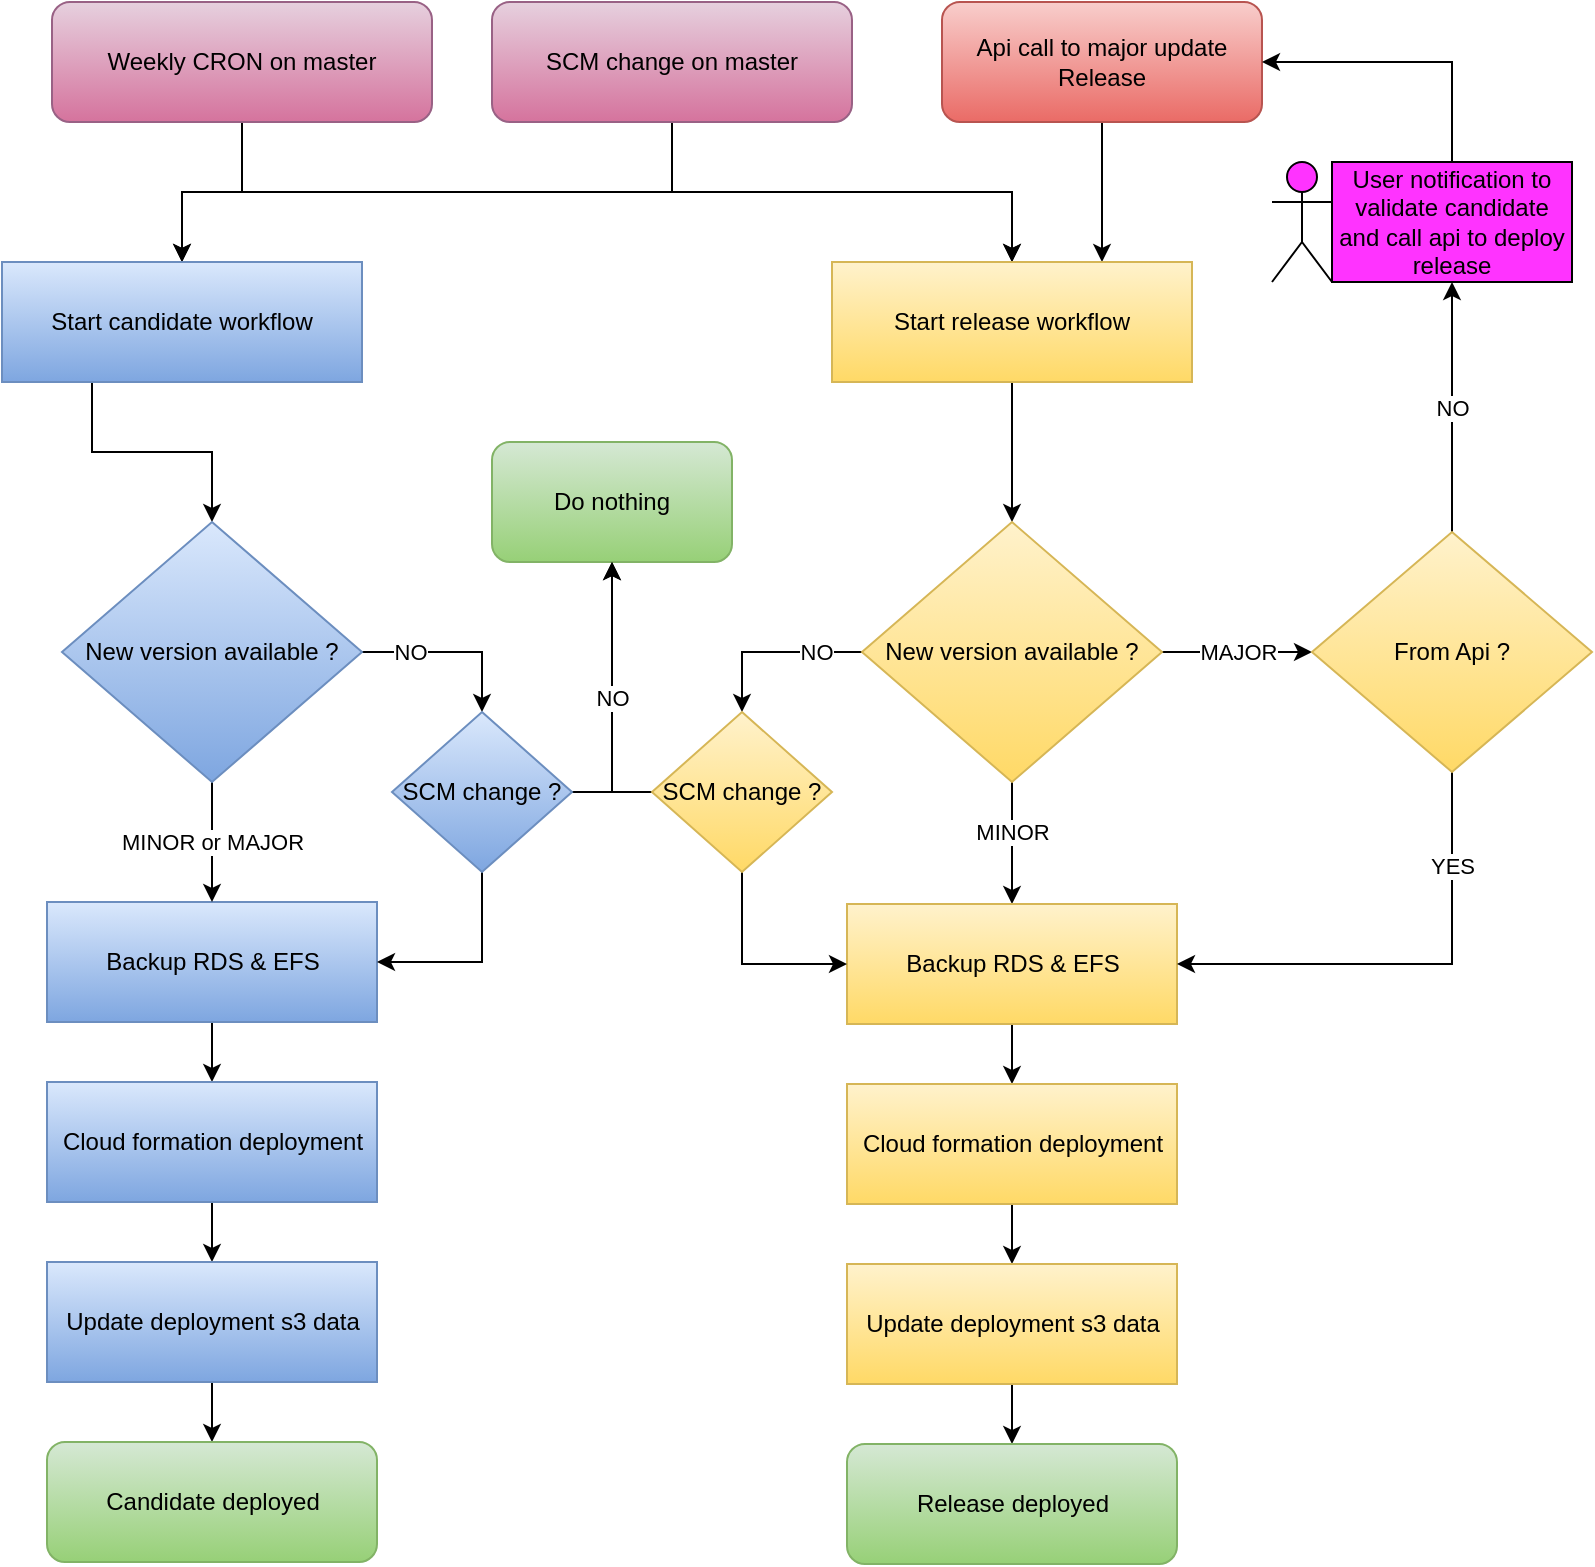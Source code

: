 <mxfile version="12.9.10" type="device"><diagram id="C5RBs43oDa-KdzZeNtuy" name="Page-1"><mxGraphModel dx="1365" dy="752" grid="1" gridSize="10" guides="1" tooltips="1" connect="1" arrows="1" fold="1" page="1" pageScale="1" pageWidth="827" pageHeight="1169" math="0" shadow="0"><root><mxCell id="WIyWlLk6GJQsqaUBKTNV-0"/><mxCell id="WIyWlLk6GJQsqaUBKTNV-1" parent="WIyWlLk6GJQsqaUBKTNV-0"/><mxCell id="Zg1UTQJ-VXjoCOCDbMX2-22" style="edgeStyle=orthogonalEdgeStyle;rounded=0;orthogonalLoop=1;jettySize=auto;html=1;exitX=0.5;exitY=1;exitDx=0;exitDy=0;entryX=0.5;entryY=0;entryDx=0;entryDy=0;" edge="1" parent="WIyWlLk6GJQsqaUBKTNV-1" source="Zg1UTQJ-VXjoCOCDbMX2-0" target="Zg1UTQJ-VXjoCOCDbMX2-2"><mxGeometry relative="1" as="geometry"/></mxCell><mxCell id="Zg1UTQJ-VXjoCOCDbMX2-24" style="edgeStyle=orthogonalEdgeStyle;rounded=0;orthogonalLoop=1;jettySize=auto;html=1;exitX=0.5;exitY=1;exitDx=0;exitDy=0;" edge="1" parent="WIyWlLk6GJQsqaUBKTNV-1" source="Zg1UTQJ-VXjoCOCDbMX2-0" target="Zg1UTQJ-VXjoCOCDbMX2-4"><mxGeometry relative="1" as="geometry"/></mxCell><mxCell id="Zg1UTQJ-VXjoCOCDbMX2-0" value="Weekly CRON on master" style="rounded=1;whiteSpace=wrap;html=1;fillColor=#e6d0de;strokeColor=#996185;gradientColor=#d5739d;" vertex="1" parent="WIyWlLk6GJQsqaUBKTNV-1"><mxGeometry x="40" y="60" width="190" height="60" as="geometry"/></mxCell><mxCell id="Zg1UTQJ-VXjoCOCDbMX2-26" style="edgeStyle=orthogonalEdgeStyle;rounded=0;orthogonalLoop=1;jettySize=auto;html=1;exitX=0.5;exitY=1;exitDx=0;exitDy=0;entryX=0.5;entryY=0;entryDx=0;entryDy=0;" edge="1" parent="WIyWlLk6GJQsqaUBKTNV-1" source="Zg1UTQJ-VXjoCOCDbMX2-1" target="Zg1UTQJ-VXjoCOCDbMX2-2"><mxGeometry relative="1" as="geometry"/></mxCell><mxCell id="Zg1UTQJ-VXjoCOCDbMX2-28" style="edgeStyle=orthogonalEdgeStyle;rounded=0;orthogonalLoop=1;jettySize=auto;html=1;exitX=0.5;exitY=1;exitDx=0;exitDy=0;entryX=0.5;entryY=0;entryDx=0;entryDy=0;" edge="1" parent="WIyWlLk6GJQsqaUBKTNV-1" source="Zg1UTQJ-VXjoCOCDbMX2-1" target="Zg1UTQJ-VXjoCOCDbMX2-4"><mxGeometry relative="1" as="geometry"/></mxCell><mxCell id="Zg1UTQJ-VXjoCOCDbMX2-1" value="SCM change on master" style="rounded=1;whiteSpace=wrap;html=1;fillColor=#e6d0de;strokeColor=#996185;gradientColor=#d5739d;" vertex="1" parent="WIyWlLk6GJQsqaUBKTNV-1"><mxGeometry x="260" y="60" width="180" height="60" as="geometry"/></mxCell><mxCell id="Zg1UTQJ-VXjoCOCDbMX2-38" style="edgeStyle=orthogonalEdgeStyle;rounded=0;orthogonalLoop=1;jettySize=auto;html=1;exitX=0.25;exitY=1;exitDx=0;exitDy=0;" edge="1" parent="WIyWlLk6GJQsqaUBKTNV-1" source="Zg1UTQJ-VXjoCOCDbMX2-2" target="Zg1UTQJ-VXjoCOCDbMX2-6"><mxGeometry relative="1" as="geometry"/></mxCell><mxCell id="Zg1UTQJ-VXjoCOCDbMX2-2" value="Start candidate workflow" style="rounded=0;whiteSpace=wrap;html=1;gradientColor=#7ea6e0;fillColor=#dae8fc;strokeColor=#6c8ebf;" vertex="1" parent="WIyWlLk6GJQsqaUBKTNV-1"><mxGeometry x="15" y="190" width="180" height="60" as="geometry"/></mxCell><mxCell id="Zg1UTQJ-VXjoCOCDbMX2-30" style="edgeStyle=orthogonalEdgeStyle;rounded=0;orthogonalLoop=1;jettySize=auto;html=1;exitX=0.5;exitY=1;exitDx=0;exitDy=0;entryX=0.75;entryY=0;entryDx=0;entryDy=0;" edge="1" parent="WIyWlLk6GJQsqaUBKTNV-1" source="Zg1UTQJ-VXjoCOCDbMX2-3" target="Zg1UTQJ-VXjoCOCDbMX2-4"><mxGeometry relative="1" as="geometry"/></mxCell><mxCell id="Zg1UTQJ-VXjoCOCDbMX2-3" value="Api call to major update Release" style="rounded=1;whiteSpace=wrap;html=1;fillColor=#f8cecc;strokeColor=#b85450;gradientColor=#ea6b66;" vertex="1" parent="WIyWlLk6GJQsqaUBKTNV-1"><mxGeometry x="485" y="60" width="160" height="60" as="geometry"/></mxCell><mxCell id="Zg1UTQJ-VXjoCOCDbMX2-52" style="edgeStyle=orthogonalEdgeStyle;rounded=0;orthogonalLoop=1;jettySize=auto;html=1;exitX=0.5;exitY=1;exitDx=0;exitDy=0;entryX=0.5;entryY=0;entryDx=0;entryDy=0;" edge="1" parent="WIyWlLk6GJQsqaUBKTNV-1" source="Zg1UTQJ-VXjoCOCDbMX2-4" target="Zg1UTQJ-VXjoCOCDbMX2-9"><mxGeometry relative="1" as="geometry"/></mxCell><mxCell id="Zg1UTQJ-VXjoCOCDbMX2-4" value="Start release workflow" style="rounded=0;whiteSpace=wrap;html=1;gradientColor=#ffd966;fillColor=#fff2cc;strokeColor=#d6b656;" vertex="1" parent="WIyWlLk6GJQsqaUBKTNV-1"><mxGeometry x="430" y="190" width="180" height="60" as="geometry"/></mxCell><mxCell id="Zg1UTQJ-VXjoCOCDbMX2-44" style="edgeStyle=orthogonalEdgeStyle;rounded=0;orthogonalLoop=1;jettySize=auto;html=1;exitX=0.5;exitY=1;exitDx=0;exitDy=0;entryX=0.5;entryY=0;entryDx=0;entryDy=0;" edge="1" parent="WIyWlLk6GJQsqaUBKTNV-1" source="Zg1UTQJ-VXjoCOCDbMX2-5" target="Zg1UTQJ-VXjoCOCDbMX2-11"><mxGeometry relative="1" as="geometry"/></mxCell><mxCell id="Zg1UTQJ-VXjoCOCDbMX2-5" value="Backup RDS &amp;amp; EFS" style="rounded=0;whiteSpace=wrap;html=1;gradientColor=#7ea6e0;fillColor=#dae8fc;strokeColor=#6c8ebf;" vertex="1" parent="WIyWlLk6GJQsqaUBKTNV-1"><mxGeometry x="37.5" y="510" width="165" height="60" as="geometry"/></mxCell><mxCell id="Zg1UTQJ-VXjoCOCDbMX2-40" value="NO" style="edgeStyle=orthogonalEdgeStyle;rounded=0;orthogonalLoop=1;jettySize=auto;html=1;exitX=1;exitY=0.5;exitDx=0;exitDy=0;entryX=0.5;entryY=0;entryDx=0;entryDy=0;" edge="1" parent="WIyWlLk6GJQsqaUBKTNV-1" source="Zg1UTQJ-VXjoCOCDbMX2-6" target="Zg1UTQJ-VXjoCOCDbMX2-59"><mxGeometry x="-0.474" relative="1" as="geometry"><mxPoint as="offset"/></mxGeometry></mxCell><mxCell id="Zg1UTQJ-VXjoCOCDbMX2-43" value="MINOR or MAJOR" style="edgeStyle=orthogonalEdgeStyle;rounded=0;orthogonalLoop=1;jettySize=auto;html=1;exitX=0.5;exitY=1;exitDx=0;exitDy=0;entryX=0.5;entryY=0;entryDx=0;entryDy=0;" edge="1" parent="WIyWlLk6GJQsqaUBKTNV-1" source="Zg1UTQJ-VXjoCOCDbMX2-6" target="Zg1UTQJ-VXjoCOCDbMX2-5"><mxGeometry relative="1" as="geometry"/></mxCell><mxCell id="Zg1UTQJ-VXjoCOCDbMX2-6" value="&lt;span&gt;New version available ?&lt;/span&gt;" style="rhombus;whiteSpace=wrap;html=1;gradientColor=#7ea6e0;fillColor=#dae8fc;strokeColor=#6c8ebf;" vertex="1" parent="WIyWlLk6GJQsqaUBKTNV-1"><mxGeometry x="45" y="320" width="150" height="130" as="geometry"/></mxCell><mxCell id="Zg1UTQJ-VXjoCOCDbMX2-50" value="MINOR" style="edgeStyle=orthogonalEdgeStyle;rounded=0;orthogonalLoop=1;jettySize=auto;html=1;exitX=0.5;exitY=1;exitDx=0;exitDy=0;entryX=0.5;entryY=0;entryDx=0;entryDy=0;" edge="1" parent="WIyWlLk6GJQsqaUBKTNV-1" source="Zg1UTQJ-VXjoCOCDbMX2-9" target="Zg1UTQJ-VXjoCOCDbMX2-14"><mxGeometry x="-0.2" relative="1" as="geometry"><mxPoint as="offset"/></mxGeometry></mxCell><mxCell id="Zg1UTQJ-VXjoCOCDbMX2-51" value="MAJOR" style="edgeStyle=orthogonalEdgeStyle;rounded=0;orthogonalLoop=1;jettySize=auto;html=1;exitX=1;exitY=0.5;exitDx=0;exitDy=0;" edge="1" parent="WIyWlLk6GJQsqaUBKTNV-1" source="Zg1UTQJ-VXjoCOCDbMX2-9" target="Zg1UTQJ-VXjoCOCDbMX2-18"><mxGeometry relative="1" as="geometry"/></mxCell><mxCell id="Zg1UTQJ-VXjoCOCDbMX2-53" value="NO" style="edgeStyle=orthogonalEdgeStyle;rounded=0;orthogonalLoop=1;jettySize=auto;html=1;exitX=0;exitY=0.5;exitDx=0;exitDy=0;entryX=0.5;entryY=0;entryDx=0;entryDy=0;" edge="1" parent="WIyWlLk6GJQsqaUBKTNV-1" source="Zg1UTQJ-VXjoCOCDbMX2-9" target="Zg1UTQJ-VXjoCOCDbMX2-60"><mxGeometry x="-0.474" relative="1" as="geometry"><mxPoint as="offset"/></mxGeometry></mxCell><mxCell id="Zg1UTQJ-VXjoCOCDbMX2-9" value="&lt;span&gt;New version available ?&lt;/span&gt;" style="rhombus;whiteSpace=wrap;html=1;gradientColor=#ffd966;fillColor=#fff2cc;strokeColor=#d6b656;" vertex="1" parent="WIyWlLk6GJQsqaUBKTNV-1"><mxGeometry x="445" y="320" width="150" height="130" as="geometry"/></mxCell><mxCell id="Zg1UTQJ-VXjoCOCDbMX2-10" value="Do nothing" style="rounded=1;whiteSpace=wrap;html=1;gradientColor=#97d077;fillColor=#d5e8d4;strokeColor=#82b366;" vertex="1" parent="WIyWlLk6GJQsqaUBKTNV-1"><mxGeometry x="260" y="280" width="120" height="60" as="geometry"/></mxCell><mxCell id="Zg1UTQJ-VXjoCOCDbMX2-45" style="edgeStyle=orthogonalEdgeStyle;rounded=0;orthogonalLoop=1;jettySize=auto;html=1;exitX=0.5;exitY=1;exitDx=0;exitDy=0;entryX=0.5;entryY=0;entryDx=0;entryDy=0;" edge="1" parent="WIyWlLk6GJQsqaUBKTNV-1" source="Zg1UTQJ-VXjoCOCDbMX2-11" target="Zg1UTQJ-VXjoCOCDbMX2-12"><mxGeometry relative="1" as="geometry"/></mxCell><mxCell id="Zg1UTQJ-VXjoCOCDbMX2-11" value="Cloud formation deployment" style="rounded=0;whiteSpace=wrap;html=1;gradientColor=#7ea6e0;fillColor=#dae8fc;strokeColor=#6c8ebf;" vertex="1" parent="WIyWlLk6GJQsqaUBKTNV-1"><mxGeometry x="37.5" y="600" width="165" height="60" as="geometry"/></mxCell><mxCell id="Zg1UTQJ-VXjoCOCDbMX2-46" style="edgeStyle=orthogonalEdgeStyle;rounded=0;orthogonalLoop=1;jettySize=auto;html=1;exitX=0.5;exitY=1;exitDx=0;exitDy=0;entryX=0.5;entryY=0;entryDx=0;entryDy=0;" edge="1" parent="WIyWlLk6GJQsqaUBKTNV-1" source="Zg1UTQJ-VXjoCOCDbMX2-12" target="Zg1UTQJ-VXjoCOCDbMX2-13"><mxGeometry relative="1" as="geometry"/></mxCell><mxCell id="Zg1UTQJ-VXjoCOCDbMX2-12" value="Update deployment s3 data" style="rounded=0;whiteSpace=wrap;html=1;gradientColor=#7ea6e0;fillColor=#dae8fc;strokeColor=#6c8ebf;" vertex="1" parent="WIyWlLk6GJQsqaUBKTNV-1"><mxGeometry x="37.5" y="690" width="165" height="60" as="geometry"/></mxCell><mxCell id="Zg1UTQJ-VXjoCOCDbMX2-13" value="Candidate deployed" style="rounded=1;whiteSpace=wrap;html=1;gradientColor=#97d077;fillColor=#d5e8d4;strokeColor=#82b366;" vertex="1" parent="WIyWlLk6GJQsqaUBKTNV-1"><mxGeometry x="37.5" y="780" width="165" height="60" as="geometry"/></mxCell><mxCell id="Zg1UTQJ-VXjoCOCDbMX2-47" style="edgeStyle=orthogonalEdgeStyle;rounded=0;orthogonalLoop=1;jettySize=auto;html=1;exitX=0.5;exitY=1;exitDx=0;exitDy=0;" edge="1" parent="WIyWlLk6GJQsqaUBKTNV-1" source="Zg1UTQJ-VXjoCOCDbMX2-14" target="Zg1UTQJ-VXjoCOCDbMX2-15"><mxGeometry relative="1" as="geometry"/></mxCell><mxCell id="Zg1UTQJ-VXjoCOCDbMX2-14" value="Backup RDS &amp;amp; EFS" style="rounded=0;whiteSpace=wrap;html=1;gradientColor=#ffd966;fillColor=#fff2cc;strokeColor=#d6b656;" vertex="1" parent="WIyWlLk6GJQsqaUBKTNV-1"><mxGeometry x="437.5" y="511" width="165" height="60" as="geometry"/></mxCell><mxCell id="Zg1UTQJ-VXjoCOCDbMX2-48" style="edgeStyle=orthogonalEdgeStyle;rounded=0;orthogonalLoop=1;jettySize=auto;html=1;exitX=0.5;exitY=1;exitDx=0;exitDy=0;entryX=0.5;entryY=0;entryDx=0;entryDy=0;" edge="1" parent="WIyWlLk6GJQsqaUBKTNV-1" source="Zg1UTQJ-VXjoCOCDbMX2-15" target="Zg1UTQJ-VXjoCOCDbMX2-16"><mxGeometry relative="1" as="geometry"/></mxCell><mxCell id="Zg1UTQJ-VXjoCOCDbMX2-15" value="Cloud formation deployment" style="rounded=0;whiteSpace=wrap;html=1;gradientColor=#ffd966;fillColor=#fff2cc;strokeColor=#d6b656;" vertex="1" parent="WIyWlLk6GJQsqaUBKTNV-1"><mxGeometry x="437.5" y="601" width="165" height="60" as="geometry"/></mxCell><mxCell id="Zg1UTQJ-VXjoCOCDbMX2-49" style="edgeStyle=orthogonalEdgeStyle;rounded=0;orthogonalLoop=1;jettySize=auto;html=1;exitX=0.5;exitY=1;exitDx=0;exitDy=0;entryX=0.5;entryY=0;entryDx=0;entryDy=0;" edge="1" parent="WIyWlLk6GJQsqaUBKTNV-1" source="Zg1UTQJ-VXjoCOCDbMX2-16" target="Zg1UTQJ-VXjoCOCDbMX2-17"><mxGeometry relative="1" as="geometry"/></mxCell><mxCell id="Zg1UTQJ-VXjoCOCDbMX2-16" value="Update deployment s3 data" style="rounded=0;whiteSpace=wrap;html=1;gradientColor=#ffd966;fillColor=#fff2cc;strokeColor=#d6b656;" vertex="1" parent="WIyWlLk6GJQsqaUBKTNV-1"><mxGeometry x="437.5" y="691" width="165" height="60" as="geometry"/></mxCell><mxCell id="Zg1UTQJ-VXjoCOCDbMX2-17" value="Release deployed" style="rounded=1;whiteSpace=wrap;html=1;gradientColor=#97d077;fillColor=#d5e8d4;strokeColor=#82b366;" vertex="1" parent="WIyWlLk6GJQsqaUBKTNV-1"><mxGeometry x="437.5" y="781" width="165" height="60" as="geometry"/></mxCell><mxCell id="Zg1UTQJ-VXjoCOCDbMX2-34" value="NO" style="edgeStyle=orthogonalEdgeStyle;rounded=0;orthogonalLoop=1;jettySize=auto;html=1;exitX=0.5;exitY=0;exitDx=0;exitDy=0;entryX=0.5;entryY=1;entryDx=0;entryDy=0;" edge="1" parent="WIyWlLk6GJQsqaUBKTNV-1" source="Zg1UTQJ-VXjoCOCDbMX2-18" target="Zg1UTQJ-VXjoCOCDbMX2-19"><mxGeometry relative="1" as="geometry"/></mxCell><mxCell id="Zg1UTQJ-VXjoCOCDbMX2-36" value="YES" style="edgeStyle=orthogonalEdgeStyle;rounded=0;orthogonalLoop=1;jettySize=auto;html=1;exitX=0.5;exitY=1;exitDx=0;exitDy=0;entryX=1;entryY=0.5;entryDx=0;entryDy=0;" edge="1" parent="WIyWlLk6GJQsqaUBKTNV-1" source="Zg1UTQJ-VXjoCOCDbMX2-18" target="Zg1UTQJ-VXjoCOCDbMX2-14"><mxGeometry x="-0.597" relative="1" as="geometry"><mxPoint as="offset"/></mxGeometry></mxCell><mxCell id="Zg1UTQJ-VXjoCOCDbMX2-18" value="From Api ?" style="rhombus;whiteSpace=wrap;html=1;gradientColor=#ffd966;fillColor=#fff2cc;strokeColor=#d6b656;" vertex="1" parent="WIyWlLk6GJQsqaUBKTNV-1"><mxGeometry x="670" y="325" width="140" height="120" as="geometry"/></mxCell><mxCell id="Zg1UTQJ-VXjoCOCDbMX2-32" style="edgeStyle=orthogonalEdgeStyle;rounded=0;orthogonalLoop=1;jettySize=auto;html=1;entryX=1;entryY=0.5;entryDx=0;entryDy=0;exitX=0.5;exitY=0;exitDx=0;exitDy=0;" edge="1" parent="WIyWlLk6GJQsqaUBKTNV-1" source="Zg1UTQJ-VXjoCOCDbMX2-19" target="Zg1UTQJ-VXjoCOCDbMX2-3"><mxGeometry relative="1" as="geometry"><Array as="points"><mxPoint x="740" y="90"/></Array></mxGeometry></mxCell><mxCell id="Zg1UTQJ-VXjoCOCDbMX2-19" value="User notification to validate candidate and call api to deploy release" style="rounded=0;whiteSpace=wrap;html=1;fillColor=#FF33FF;" vertex="1" parent="WIyWlLk6GJQsqaUBKTNV-1"><mxGeometry x="680" y="140" width="120" height="60" as="geometry"/></mxCell><mxCell id="Zg1UTQJ-VXjoCOCDbMX2-20" value="" style="shape=umlActor;verticalLabelPosition=bottom;labelBackgroundColor=#ffffff;verticalAlign=top;html=1;outlineConnect=0;fillColor=#FF33FF;" vertex="1" parent="WIyWlLk6GJQsqaUBKTNV-1"><mxGeometry x="650" y="140" width="30" height="60" as="geometry"/></mxCell><mxCell id="Zg1UTQJ-VXjoCOCDbMX2-61" style="edgeStyle=orthogonalEdgeStyle;rounded=0;orthogonalLoop=1;jettySize=auto;html=1;exitX=1;exitY=0.5;exitDx=0;exitDy=0;entryX=0.5;entryY=1;entryDx=0;entryDy=0;" edge="1" parent="WIyWlLk6GJQsqaUBKTNV-1" source="Zg1UTQJ-VXjoCOCDbMX2-59" target="Zg1UTQJ-VXjoCOCDbMX2-10"><mxGeometry relative="1" as="geometry"/></mxCell><mxCell id="Zg1UTQJ-VXjoCOCDbMX2-64" style="edgeStyle=orthogonalEdgeStyle;rounded=0;orthogonalLoop=1;jettySize=auto;html=1;exitX=0.5;exitY=1;exitDx=0;exitDy=0;entryX=1;entryY=0.5;entryDx=0;entryDy=0;" edge="1" parent="WIyWlLk6GJQsqaUBKTNV-1" source="Zg1UTQJ-VXjoCOCDbMX2-59" target="Zg1UTQJ-VXjoCOCDbMX2-5"><mxGeometry relative="1" as="geometry"/></mxCell><mxCell id="Zg1UTQJ-VXjoCOCDbMX2-59" value="SCM change ?" style="rhombus;whiteSpace=wrap;html=1;fillColor=#dae8fc;gradientColor=#7ea6e0;strokeColor=#6c8ebf;" vertex="1" parent="WIyWlLk6GJQsqaUBKTNV-1"><mxGeometry x="210" y="415" width="90" height="80" as="geometry"/></mxCell><mxCell id="Zg1UTQJ-VXjoCOCDbMX2-63" value="NO" style="edgeStyle=orthogonalEdgeStyle;rounded=0;orthogonalLoop=1;jettySize=auto;html=1;exitX=0;exitY=0.5;exitDx=0;exitDy=0;entryX=0.5;entryY=1;entryDx=0;entryDy=0;" edge="1" parent="WIyWlLk6GJQsqaUBKTNV-1" source="Zg1UTQJ-VXjoCOCDbMX2-60" target="Zg1UTQJ-VXjoCOCDbMX2-10"><mxGeometry relative="1" as="geometry"/></mxCell><mxCell id="Zg1UTQJ-VXjoCOCDbMX2-66" style="edgeStyle=orthogonalEdgeStyle;rounded=0;orthogonalLoop=1;jettySize=auto;html=1;exitX=0.5;exitY=1;exitDx=0;exitDy=0;entryX=0;entryY=0.5;entryDx=0;entryDy=0;" edge="1" parent="WIyWlLk6GJQsqaUBKTNV-1" source="Zg1UTQJ-VXjoCOCDbMX2-60" target="Zg1UTQJ-VXjoCOCDbMX2-14"><mxGeometry relative="1" as="geometry"/></mxCell><mxCell id="Zg1UTQJ-VXjoCOCDbMX2-60" value="SCM change ?" style="rhombus;whiteSpace=wrap;html=1;fillColor=#fff2cc;gradientColor=#ffd966;strokeColor=#d6b656;" vertex="1" parent="WIyWlLk6GJQsqaUBKTNV-1"><mxGeometry x="340" y="415" width="90" height="80" as="geometry"/></mxCell></root></mxGraphModel></diagram></mxfile>